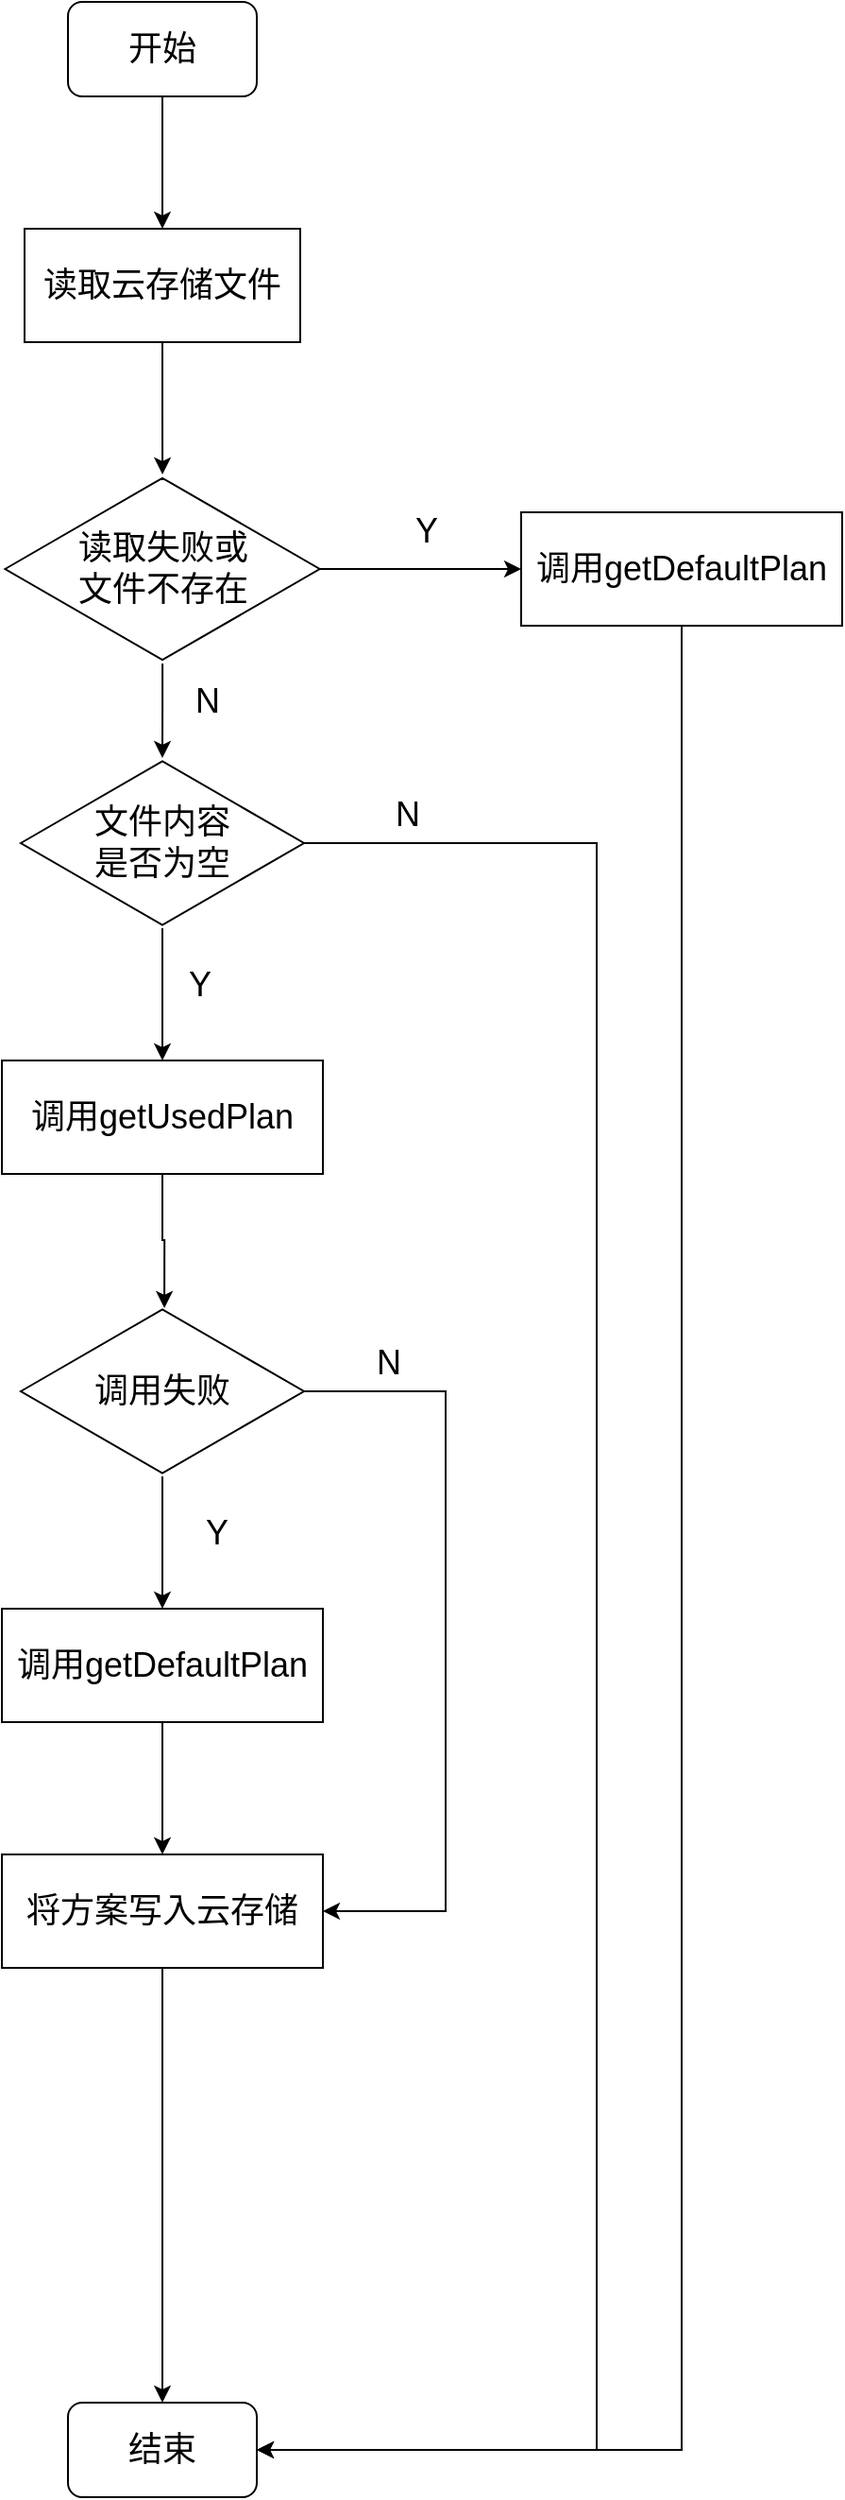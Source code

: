 <mxfile version="14.6.0" type="github">
  <diagram id="rBmS2KjPbJGWgHEUHs_N" name="Page-1">
    <mxGraphModel dx="1422" dy="832" grid="1" gridSize="10" guides="1" tooltips="1" connect="1" arrows="1" fold="1" page="1" pageScale="1" pageWidth="827" pageHeight="1169" math="0" shadow="0">
      <root>
        <mxCell id="0" />
        <mxCell id="1" parent="0" />
        <mxCell id="y-pMTpiknRT16SE1_xch-5" style="edgeStyle=orthogonalEdgeStyle;rounded=0;orthogonalLoop=1;jettySize=auto;html=1;exitX=0.5;exitY=1;exitDx=0;exitDy=0;entryX=0.5;entryY=0;entryDx=0;entryDy=0;" edge="1" parent="1" source="y-pMTpiknRT16SE1_xch-3" target="y-pMTpiknRT16SE1_xch-4">
          <mxGeometry relative="1" as="geometry" />
        </mxCell>
        <mxCell id="y-pMTpiknRT16SE1_xch-3" value="&lt;font style=&quot;font-size: 18px&quot;&gt;开始&lt;/font&gt;" style="rounded=1;whiteSpace=wrap;html=1;shadow=0;sketch=0;glass=0;" vertex="1" parent="1">
          <mxGeometry x="360" y="80" width="100" height="50" as="geometry" />
        </mxCell>
        <mxCell id="y-pMTpiknRT16SE1_xch-12" style="edgeStyle=orthogonalEdgeStyle;rounded=0;orthogonalLoop=1;jettySize=auto;html=1;exitX=0.5;exitY=1;exitDx=0;exitDy=0;" edge="1" parent="1" source="y-pMTpiknRT16SE1_xch-4" target="y-pMTpiknRT16SE1_xch-9">
          <mxGeometry relative="1" as="geometry" />
        </mxCell>
        <mxCell id="y-pMTpiknRT16SE1_xch-4" value="&lt;font style=&quot;font-size: 18px&quot;&gt;读取云存储文件&lt;/font&gt;" style="rounded=0;whiteSpace=wrap;html=1;shadow=0;glass=0;sketch=0;" vertex="1" parent="1">
          <mxGeometry x="337" y="200" width="146" height="60" as="geometry" />
        </mxCell>
        <mxCell id="y-pMTpiknRT16SE1_xch-46" style="edgeStyle=orthogonalEdgeStyle;rounded=0;orthogonalLoop=1;jettySize=auto;html=1;exitX=0.5;exitY=1;exitDx=0;exitDy=0;entryX=1;entryY=0.5;entryDx=0;entryDy=0;" edge="1" parent="1" source="y-pMTpiknRT16SE1_xch-6" target="y-pMTpiknRT16SE1_xch-32">
          <mxGeometry relative="1" as="geometry" />
        </mxCell>
        <mxCell id="y-pMTpiknRT16SE1_xch-6" value="&lt;font style=&quot;font-size: 18px&quot;&gt;调用getDefaultPlan&lt;/font&gt;" style="rounded=0;whiteSpace=wrap;html=1;shadow=0;glass=0;sketch=0;" vertex="1" parent="1">
          <mxGeometry x="600" y="350" width="170" height="60" as="geometry" />
        </mxCell>
        <mxCell id="y-pMTpiknRT16SE1_xch-19" style="edgeStyle=orthogonalEdgeStyle;rounded=0;orthogonalLoop=1;jettySize=auto;html=1;entryX=0;entryY=0.5;entryDx=0;entryDy=0;" edge="1" parent="1" source="y-pMTpiknRT16SE1_xch-9" target="y-pMTpiknRT16SE1_xch-6">
          <mxGeometry relative="1" as="geometry" />
        </mxCell>
        <mxCell id="y-pMTpiknRT16SE1_xch-23" style="edgeStyle=orthogonalEdgeStyle;rounded=0;orthogonalLoop=1;jettySize=auto;html=1;" edge="1" parent="1" source="y-pMTpiknRT16SE1_xch-9" target="y-pMTpiknRT16SE1_xch-18">
          <mxGeometry relative="1" as="geometry" />
        </mxCell>
        <mxCell id="y-pMTpiknRT16SE1_xch-9" value="&lt;font style=&quot;font-size: 18px&quot;&gt;读取失败或&lt;br&gt;文件不存在&lt;/font&gt;" style="html=1;whiteSpace=wrap;aspect=fixed;shape=isoRectangle;rounded=1;shadow=0;glass=0;sketch=0;" vertex="1" parent="1">
          <mxGeometry x="326.67" y="330" width="166.66" height="100" as="geometry" />
        </mxCell>
        <mxCell id="y-pMTpiknRT16SE1_xch-24" style="edgeStyle=orthogonalEdgeStyle;rounded=0;orthogonalLoop=1;jettySize=auto;html=1;entryX=0.5;entryY=0;entryDx=0;entryDy=0;" edge="1" parent="1" source="y-pMTpiknRT16SE1_xch-18" target="y-pMTpiknRT16SE1_xch-21">
          <mxGeometry relative="1" as="geometry" />
        </mxCell>
        <mxCell id="y-pMTpiknRT16SE1_xch-39" style="edgeStyle=orthogonalEdgeStyle;rounded=0;orthogonalLoop=1;jettySize=auto;html=1;entryX=1;entryY=0.5;entryDx=0;entryDy=0;" edge="1" parent="1" source="y-pMTpiknRT16SE1_xch-18" target="y-pMTpiknRT16SE1_xch-32">
          <mxGeometry relative="1" as="geometry">
            <Array as="points">
              <mxPoint x="640" y="525" />
              <mxPoint x="640" y="1375" />
            </Array>
          </mxGeometry>
        </mxCell>
        <mxCell id="y-pMTpiknRT16SE1_xch-18" value="&lt;span style=&quot;font-size: 18px&quot;&gt;文件内容&lt;br&gt;是否为空&lt;/span&gt;" style="html=1;whiteSpace=wrap;aspect=fixed;shape=isoRectangle;rounded=1;shadow=0;glass=0;sketch=0;" vertex="1" parent="1">
          <mxGeometry x="335" y="480" width="150" height="90" as="geometry" />
        </mxCell>
        <mxCell id="y-pMTpiknRT16SE1_xch-27" style="edgeStyle=orthogonalEdgeStyle;rounded=0;orthogonalLoop=1;jettySize=auto;html=1;exitX=0.5;exitY=1;exitDx=0;exitDy=0;entryX=0.507;entryY=0.011;entryDx=0;entryDy=0;entryPerimeter=0;" edge="1" parent="1" source="y-pMTpiknRT16SE1_xch-21" target="y-pMTpiknRT16SE1_xch-25">
          <mxGeometry relative="1" as="geometry" />
        </mxCell>
        <mxCell id="y-pMTpiknRT16SE1_xch-21" value="&lt;font style=&quot;font-size: 18px&quot;&gt;调用getUsedPlan&lt;/font&gt;" style="rounded=0;whiteSpace=wrap;html=1;shadow=0;glass=0;sketch=0;" vertex="1" parent="1">
          <mxGeometry x="325" y="640" width="170" height="60" as="geometry" />
        </mxCell>
        <mxCell id="y-pMTpiknRT16SE1_xch-28" style="edgeStyle=orthogonalEdgeStyle;rounded=0;orthogonalLoop=1;jettySize=auto;html=1;entryX=0.5;entryY=0;entryDx=0;entryDy=0;" edge="1" parent="1" source="y-pMTpiknRT16SE1_xch-25" target="y-pMTpiknRT16SE1_xch-26">
          <mxGeometry relative="1" as="geometry" />
        </mxCell>
        <mxCell id="y-pMTpiknRT16SE1_xch-36" style="edgeStyle=orthogonalEdgeStyle;rounded=0;orthogonalLoop=1;jettySize=auto;html=1;entryX=1;entryY=0.5;entryDx=0;entryDy=0;" edge="1" parent="1" source="y-pMTpiknRT16SE1_xch-25" target="y-pMTpiknRT16SE1_xch-29">
          <mxGeometry relative="1" as="geometry">
            <Array as="points">
              <mxPoint x="560" y="815" />
              <mxPoint x="560" y="1090" />
            </Array>
          </mxGeometry>
        </mxCell>
        <mxCell id="y-pMTpiknRT16SE1_xch-25" value="&lt;span style=&quot;font-size: 18px&quot;&gt;调用失败&lt;br&gt;&lt;/span&gt;" style="html=1;whiteSpace=wrap;aspect=fixed;shape=isoRectangle;rounded=1;shadow=0;glass=0;sketch=0;" vertex="1" parent="1">
          <mxGeometry x="335" y="770" width="150" height="90" as="geometry" />
        </mxCell>
        <mxCell id="y-pMTpiknRT16SE1_xch-30" style="edgeStyle=orthogonalEdgeStyle;rounded=0;orthogonalLoop=1;jettySize=auto;html=1;exitX=0.5;exitY=1;exitDx=0;exitDy=0;entryX=0.5;entryY=0;entryDx=0;entryDy=0;" edge="1" parent="1" source="y-pMTpiknRT16SE1_xch-26" target="y-pMTpiknRT16SE1_xch-29">
          <mxGeometry relative="1" as="geometry" />
        </mxCell>
        <mxCell id="y-pMTpiknRT16SE1_xch-26" value="&lt;font style=&quot;font-size: 18px&quot;&gt;调用getDefaultPlan&lt;/font&gt;" style="rounded=0;whiteSpace=wrap;html=1;shadow=0;glass=0;sketch=0;" vertex="1" parent="1">
          <mxGeometry x="325" y="930" width="170" height="60" as="geometry" />
        </mxCell>
        <mxCell id="y-pMTpiknRT16SE1_xch-47" style="edgeStyle=orthogonalEdgeStyle;rounded=0;orthogonalLoop=1;jettySize=auto;html=1;exitX=0.5;exitY=1;exitDx=0;exitDy=0;entryX=0.5;entryY=0;entryDx=0;entryDy=0;" edge="1" parent="1" source="y-pMTpiknRT16SE1_xch-29" target="y-pMTpiknRT16SE1_xch-32">
          <mxGeometry relative="1" as="geometry" />
        </mxCell>
        <mxCell id="y-pMTpiknRT16SE1_xch-29" value="&lt;span style=&quot;font-size: 18px&quot;&gt;将方案写入云存储&lt;/span&gt;" style="rounded=0;whiteSpace=wrap;html=1;shadow=0;glass=0;sketch=0;" vertex="1" parent="1">
          <mxGeometry x="325" y="1060" width="170" height="60" as="geometry" />
        </mxCell>
        <mxCell id="y-pMTpiknRT16SE1_xch-32" value="&lt;span style=&quot;font-size: 18px&quot;&gt;结束&lt;/span&gt;" style="rounded=1;whiteSpace=wrap;html=1;shadow=0;sketch=0;glass=0;" vertex="1" parent="1">
          <mxGeometry x="360" y="1350" width="100" height="50" as="geometry" />
        </mxCell>
        <mxCell id="y-pMTpiknRT16SE1_xch-37" value="&lt;font style=&quot;font-size: 18px&quot;&gt;N&lt;/font&gt;" style="text;html=1;strokeColor=none;fillColor=none;align=center;verticalAlign=middle;whiteSpace=wrap;rounded=0;shadow=0;glass=0;sketch=0;" vertex="1" parent="1">
          <mxGeometry x="510" y="790" width="40" height="20" as="geometry" />
        </mxCell>
        <mxCell id="y-pMTpiknRT16SE1_xch-38" value="&lt;font style=&quot;font-size: 18px&quot;&gt;Y&lt;/font&gt;" style="text;html=1;strokeColor=none;fillColor=none;align=center;verticalAlign=middle;whiteSpace=wrap;rounded=0;shadow=0;glass=0;sketch=0;" vertex="1" parent="1">
          <mxGeometry x="419" y="880" width="40" height="20" as="geometry" />
        </mxCell>
        <mxCell id="y-pMTpiknRT16SE1_xch-40" value="&lt;font style=&quot;font-size: 18px&quot;&gt;N&lt;/font&gt;" style="text;html=1;strokeColor=none;fillColor=none;align=center;verticalAlign=middle;whiteSpace=wrap;rounded=0;shadow=0;glass=0;sketch=0;" vertex="1" parent="1">
          <mxGeometry x="520" y="500" width="40" height="20" as="geometry" />
        </mxCell>
        <mxCell id="y-pMTpiknRT16SE1_xch-42" value="&lt;font style=&quot;font-size: 18px&quot;&gt;Y&lt;/font&gt;" style="text;html=1;strokeColor=none;fillColor=none;align=center;verticalAlign=middle;whiteSpace=wrap;rounded=0;shadow=0;glass=0;sketch=0;" vertex="1" parent="1">
          <mxGeometry x="410" y="590" width="40" height="20" as="geometry" />
        </mxCell>
        <mxCell id="y-pMTpiknRT16SE1_xch-43" value="&lt;font style=&quot;font-size: 18px&quot;&gt;N&lt;/font&gt;" style="text;html=1;strokeColor=none;fillColor=none;align=center;verticalAlign=middle;whiteSpace=wrap;rounded=0;shadow=0;glass=0;sketch=0;" vertex="1" parent="1">
          <mxGeometry x="414" y="440" width="40" height="20" as="geometry" />
        </mxCell>
        <mxCell id="y-pMTpiknRT16SE1_xch-44" value="&lt;font style=&quot;font-size: 18px&quot;&gt;Y&lt;/font&gt;" style="text;html=1;strokeColor=none;fillColor=none;align=center;verticalAlign=middle;whiteSpace=wrap;rounded=0;shadow=0;glass=0;sketch=0;" vertex="1" parent="1">
          <mxGeometry x="530" y="350" width="40" height="20" as="geometry" />
        </mxCell>
      </root>
    </mxGraphModel>
  </diagram>
</mxfile>
